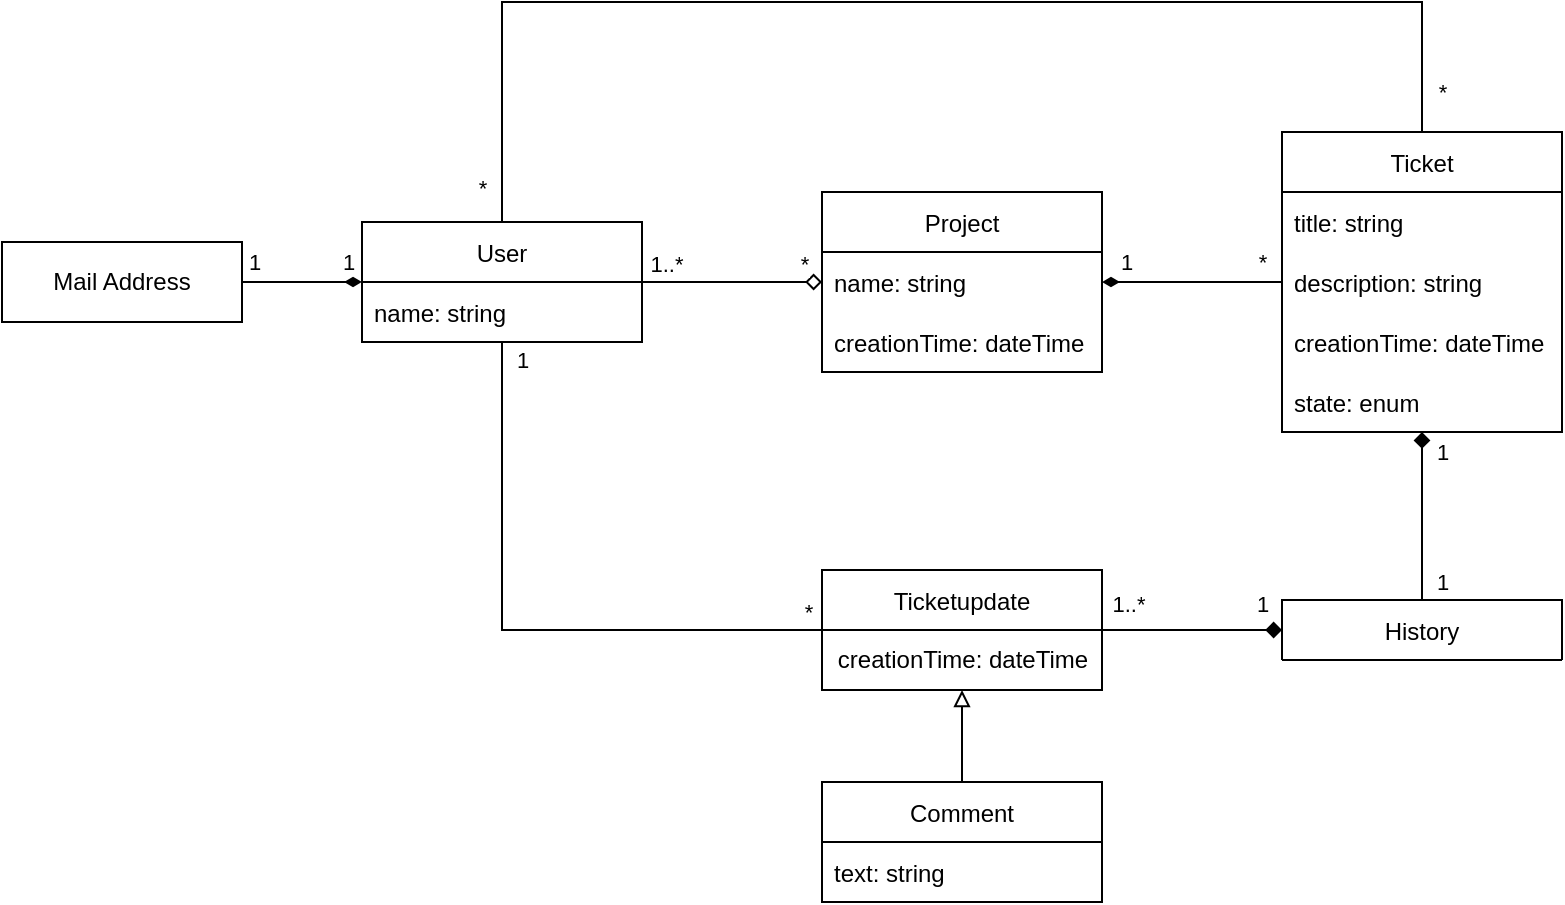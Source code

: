 <mxfile version="20.4.1" type="device"><diagram id="N0vrhGXMa29ggmEiaG3S" name="Seite-1"><mxGraphModel dx="1946" dy="782" grid="1" gridSize="10" guides="1" tooltips="1" connect="1" arrows="1" fold="1" page="1" pageScale="1" pageWidth="1169" pageHeight="827" math="0" shadow="0"><root><mxCell id="0"/><mxCell id="1" parent="0"/><mxCell id="2oug2jzdDHd_4wMWo9hz-18" style="edgeStyle=orthogonalEdgeStyle;rounded=0;orthogonalLoop=1;jettySize=auto;html=1;endArrow=diamond;endFill=0;" edge="1" parent="1" source="2oug2jzdDHd_4wMWo9hz-2" target="2oug2jzdDHd_4wMWo9hz-6"><mxGeometry relative="1" as="geometry"/></mxCell><mxCell id="2oug2jzdDHd_4wMWo9hz-32" value="1..*" style="edgeLabel;html=1;align=center;verticalAlign=middle;resizable=0;points=[];" vertex="1" connectable="0" parent="2oug2jzdDHd_4wMWo9hz-18"><mxGeometry x="-0.743" y="1" relative="1" as="geometry"><mxPoint y="-8" as="offset"/></mxGeometry></mxCell><mxCell id="2oug2jzdDHd_4wMWo9hz-33" value="*" style="edgeLabel;html=1;align=center;verticalAlign=middle;resizable=0;points=[];" vertex="1" connectable="0" parent="2oug2jzdDHd_4wMWo9hz-18"><mxGeometry x="0.755" y="-1" relative="1" as="geometry"><mxPoint x="2" y="-10" as="offset"/></mxGeometry></mxCell><mxCell id="2oug2jzdDHd_4wMWo9hz-24" style="edgeStyle=orthogonalEdgeStyle;rounded=0;orthogonalLoop=1;jettySize=auto;html=1;endArrow=none;endFill=0;startArrow=diamondThin;startFill=1;" edge="1" parent="1" source="2oug2jzdDHd_4wMWo9hz-2" target="2oug2jzdDHd_4wMWo9hz-23"><mxGeometry relative="1" as="geometry"/></mxCell><mxCell id="2oug2jzdDHd_4wMWo9hz-28" value="1" style="edgeLabel;html=1;align=center;verticalAlign=middle;resizable=0;points=[];" vertex="1" connectable="0" parent="2oug2jzdDHd_4wMWo9hz-24"><mxGeometry x="-0.643" relative="1" as="geometry"><mxPoint x="3" y="-10" as="offset"/></mxGeometry></mxCell><mxCell id="2oug2jzdDHd_4wMWo9hz-29" value="1" style="edgeLabel;html=1;align=center;verticalAlign=middle;resizable=0;points=[];" vertex="1" connectable="0" parent="2oug2jzdDHd_4wMWo9hz-24"><mxGeometry x="0.861" relative="1" as="geometry"><mxPoint x="2" y="-10" as="offset"/></mxGeometry></mxCell><mxCell id="2oug2jzdDHd_4wMWo9hz-2" value="User" style="swimlane;fontStyle=0;childLayout=stackLayout;horizontal=1;startSize=30;horizontalStack=0;resizeParent=1;resizeParentMax=0;resizeLast=0;collapsible=1;marginBottom=0;" vertex="1" parent="1"><mxGeometry x="270" y="180" width="140" height="60" as="geometry"/></mxCell><mxCell id="2oug2jzdDHd_4wMWo9hz-3" value="name: string" style="text;strokeColor=none;fillColor=none;align=left;verticalAlign=middle;spacingLeft=4;spacingRight=4;overflow=hidden;points=[[0,0.5],[1,0.5]];portConstraint=eastwest;rotatable=0;" vertex="1" parent="2oug2jzdDHd_4wMWo9hz-2"><mxGeometry y="30" width="140" height="30" as="geometry"/></mxCell><mxCell id="2oug2jzdDHd_4wMWo9hz-19" style="edgeStyle=orthogonalEdgeStyle;rounded=0;orthogonalLoop=1;jettySize=auto;html=1;endArrow=none;endFill=0;startArrow=diamondThin;startFill=1;" edge="1" parent="1" source="2oug2jzdDHd_4wMWo9hz-6" target="2oug2jzdDHd_4wMWo9hz-10"><mxGeometry relative="1" as="geometry"/></mxCell><mxCell id="2oug2jzdDHd_4wMWo9hz-35" value="1" style="edgeLabel;html=1;align=center;verticalAlign=middle;resizable=0;points=[];" vertex="1" connectable="0" parent="2oug2jzdDHd_4wMWo9hz-19"><mxGeometry x="-0.661" y="-1" relative="1" as="geometry"><mxPoint x="-4" y="-11" as="offset"/></mxGeometry></mxCell><mxCell id="2oug2jzdDHd_4wMWo9hz-36" value="*" style="edgeLabel;html=1;align=center;verticalAlign=middle;resizable=0;points=[];" vertex="1" connectable="0" parent="2oug2jzdDHd_4wMWo9hz-19"><mxGeometry x="0.725" y="-1" relative="1" as="geometry"><mxPoint x="2" y="-11" as="offset"/></mxGeometry></mxCell><mxCell id="2oug2jzdDHd_4wMWo9hz-6" value="Project" style="swimlane;fontStyle=0;childLayout=stackLayout;horizontal=1;startSize=30;horizontalStack=0;resizeParent=1;resizeParentMax=0;resizeLast=0;collapsible=1;marginBottom=0;" vertex="1" parent="1"><mxGeometry x="500" y="165" width="140" height="90" as="geometry"/></mxCell><mxCell id="2oug2jzdDHd_4wMWo9hz-7" value="name: string" style="text;strokeColor=none;fillColor=none;align=left;verticalAlign=middle;spacingLeft=4;spacingRight=4;overflow=hidden;points=[[0,0.5],[1,0.5]];portConstraint=eastwest;rotatable=0;" vertex="1" parent="2oug2jzdDHd_4wMWo9hz-6"><mxGeometry y="30" width="140" height="30" as="geometry"/></mxCell><mxCell id="2oug2jzdDHd_4wMWo9hz-8" value="creationTime: dateTime" style="text;strokeColor=none;fillColor=none;align=left;verticalAlign=middle;spacingLeft=4;spacingRight=4;overflow=hidden;points=[[0,0.5],[1,0.5]];portConstraint=eastwest;rotatable=0;" vertex="1" parent="2oug2jzdDHd_4wMWo9hz-6"><mxGeometry y="60" width="140" height="30" as="geometry"/></mxCell><mxCell id="2oug2jzdDHd_4wMWo9hz-42" style="edgeStyle=orthogonalEdgeStyle;rounded=0;orthogonalLoop=1;jettySize=auto;html=1;startArrow=diamond;startFill=1;endArrow=none;endFill=0;" edge="1" parent="1" source="2oug2jzdDHd_4wMWo9hz-10" target="2oug2jzdDHd_4wMWo9hz-38"><mxGeometry relative="1" as="geometry"/></mxCell><mxCell id="2oug2jzdDHd_4wMWo9hz-50" value="1" style="edgeLabel;html=1;align=center;verticalAlign=middle;resizable=0;points=[];" vertex="1" connectable="0" parent="2oug2jzdDHd_4wMWo9hz-42"><mxGeometry x="0.688" y="1" relative="1" as="geometry"><mxPoint x="9" y="4" as="offset"/></mxGeometry></mxCell><mxCell id="2oug2jzdDHd_4wMWo9hz-51" value="1" style="edgeLabel;html=1;align=center;verticalAlign=middle;resizable=0;points=[];" vertex="1" connectable="0" parent="2oug2jzdDHd_4wMWo9hz-42"><mxGeometry x="-0.636" y="1" relative="1" as="geometry"><mxPoint x="9" y="-6" as="offset"/></mxGeometry></mxCell><mxCell id="2oug2jzdDHd_4wMWo9hz-10" value="Ticket" style="swimlane;fontStyle=0;childLayout=stackLayout;horizontal=1;startSize=30;horizontalStack=0;resizeParent=1;resizeParentMax=0;resizeLast=0;collapsible=1;marginBottom=0;" vertex="1" parent="1"><mxGeometry x="730" y="135" width="140" height="150" as="geometry"/></mxCell><mxCell id="2oug2jzdDHd_4wMWo9hz-11" value="title: string" style="text;strokeColor=none;fillColor=none;align=left;verticalAlign=middle;spacingLeft=4;spacingRight=4;overflow=hidden;points=[[0,0.5],[1,0.5]];portConstraint=eastwest;rotatable=0;" vertex="1" parent="2oug2jzdDHd_4wMWo9hz-10"><mxGeometry y="30" width="140" height="30" as="geometry"/></mxCell><mxCell id="2oug2jzdDHd_4wMWo9hz-12" value="description: string" style="text;strokeColor=none;fillColor=none;align=left;verticalAlign=middle;spacingLeft=4;spacingRight=4;overflow=hidden;points=[[0,0.5],[1,0.5]];portConstraint=eastwest;rotatable=0;" vertex="1" parent="2oug2jzdDHd_4wMWo9hz-10"><mxGeometry y="60" width="140" height="30" as="geometry"/></mxCell><mxCell id="2oug2jzdDHd_4wMWo9hz-13" value="creationTime: dateTime" style="text;strokeColor=none;fillColor=none;align=left;verticalAlign=middle;spacingLeft=4;spacingRight=4;overflow=hidden;points=[[0,0.5],[1,0.5]];portConstraint=eastwest;rotatable=0;" vertex="1" parent="2oug2jzdDHd_4wMWo9hz-10"><mxGeometry y="90" width="140" height="30" as="geometry"/></mxCell><mxCell id="2oug2jzdDHd_4wMWo9hz-52" value="state: enum" style="text;strokeColor=none;fillColor=none;align=left;verticalAlign=middle;spacingLeft=4;spacingRight=4;overflow=hidden;points=[[0,0.5],[1,0.5]];portConstraint=eastwest;rotatable=0;" vertex="1" parent="2oug2jzdDHd_4wMWo9hz-10"><mxGeometry y="120" width="140" height="30" as="geometry"/></mxCell><mxCell id="2oug2jzdDHd_4wMWo9hz-14" value="Comment" style="swimlane;fontStyle=0;childLayout=stackLayout;horizontal=1;startSize=30;horizontalStack=0;resizeParent=1;resizeParentMax=0;resizeLast=0;collapsible=1;marginBottom=0;" vertex="1" parent="1"><mxGeometry x="500" y="460" width="140" height="60" as="geometry"/></mxCell><mxCell id="2oug2jzdDHd_4wMWo9hz-15" value="text: string" style="text;strokeColor=none;fillColor=none;align=left;verticalAlign=middle;spacingLeft=4;spacingRight=4;overflow=hidden;points=[[0,0.5],[1,0.5]];portConstraint=eastwest;rotatable=0;" vertex="1" parent="2oug2jzdDHd_4wMWo9hz-14"><mxGeometry y="30" width="140" height="30" as="geometry"/></mxCell><mxCell id="2oug2jzdDHd_4wMWo9hz-23" value="Mail Address" style="rounded=0;whiteSpace=wrap;html=1;" vertex="1" parent="1"><mxGeometry x="90" y="190" width="120" height="40" as="geometry"/></mxCell><mxCell id="2oug2jzdDHd_4wMWo9hz-25" value="" style="endArrow=none;startArrow=none;endFill=0;startFill=0;html=1;rounded=0;edgeStyle=orthogonalEdgeStyle;" edge="1" parent="1" source="2oug2jzdDHd_4wMWo9hz-2" target="2oug2jzdDHd_4wMWo9hz-10"><mxGeometry width="160" relative="1" as="geometry"><mxPoint x="550" y="280" as="sourcePoint"/><mxPoint x="710" y="280" as="targetPoint"/><Array as="points"><mxPoint x="340" y="70"/><mxPoint x="800" y="70"/></Array></mxGeometry></mxCell><mxCell id="2oug2jzdDHd_4wMWo9hz-26" value="*" style="edgeLabel;html=1;align=center;verticalAlign=middle;resizable=0;points=[];" vertex="1" connectable="0" parent="2oug2jzdDHd_4wMWo9hz-25"><mxGeometry x="0.921" y="1" relative="1" as="geometry"><mxPoint x="9" y="5" as="offset"/></mxGeometry></mxCell><mxCell id="2oug2jzdDHd_4wMWo9hz-27" value="*" style="edgeLabel;html=1;align=center;verticalAlign=middle;resizable=0;points=[];" vertex="1" connectable="0" parent="2oug2jzdDHd_4wMWo9hz-25"><mxGeometry x="-0.946" relative="1" as="geometry"><mxPoint x="-10" as="offset"/></mxGeometry></mxCell><mxCell id="2oug2jzdDHd_4wMWo9hz-47" style="edgeStyle=orthogonalEdgeStyle;rounded=0;orthogonalLoop=1;jettySize=auto;html=1;startArrow=diamond;startFill=1;endArrow=none;endFill=0;" edge="1" parent="1" source="2oug2jzdDHd_4wMWo9hz-38" target="2oug2jzdDHd_4wMWo9hz-43"><mxGeometry relative="1" as="geometry"/></mxCell><mxCell id="2oug2jzdDHd_4wMWo9hz-48" value="1" style="edgeLabel;html=1;align=center;verticalAlign=middle;resizable=0;points=[];" vertex="1" connectable="0" parent="2oug2jzdDHd_4wMWo9hz-47"><mxGeometry x="-0.758" relative="1" as="geometry"><mxPoint x="1" y="-13" as="offset"/></mxGeometry></mxCell><mxCell id="2oug2jzdDHd_4wMWo9hz-49" value="1..*" style="edgeLabel;html=1;align=center;verticalAlign=middle;resizable=0;points=[];" vertex="1" connectable="0" parent="2oug2jzdDHd_4wMWo9hz-47"><mxGeometry x="0.724" y="1" relative="1" as="geometry"><mxPoint y="-14" as="offset"/></mxGeometry></mxCell><mxCell id="2oug2jzdDHd_4wMWo9hz-38" value="History" style="swimlane;fontStyle=0;childLayout=stackLayout;horizontal=1;startSize=30;horizontalStack=0;resizeParent=1;resizeParentMax=0;resizeLast=0;collapsible=1;marginBottom=0;rounded=0;" vertex="1" parent="1"><mxGeometry x="730" y="369" width="140" height="30" as="geometry"/></mxCell><mxCell id="2oug2jzdDHd_4wMWo9hz-53" style="edgeStyle=orthogonalEdgeStyle;rounded=0;orthogonalLoop=1;jettySize=auto;html=1;startArrow=none;startFill=0;endArrow=none;endFill=0;" edge="1" parent="1" source="2oug2jzdDHd_4wMWo9hz-43" target="2oug2jzdDHd_4wMWo9hz-2"><mxGeometry relative="1" as="geometry"><Array as="points"><mxPoint x="340" y="384"/></Array></mxGeometry></mxCell><mxCell id="2oug2jzdDHd_4wMWo9hz-55" value="1" style="edgeLabel;html=1;align=center;verticalAlign=middle;resizable=0;points=[];" vertex="1" connectable="0" parent="2oug2jzdDHd_4wMWo9hz-53"><mxGeometry x="0.98" y="2" relative="1" as="geometry"><mxPoint x="12" y="6" as="offset"/></mxGeometry></mxCell><mxCell id="2oug2jzdDHd_4wMWo9hz-61" value="*" style="edgeLabel;html=1;align=center;verticalAlign=middle;resizable=0;points=[];" vertex="1" connectable="0" parent="2oug2jzdDHd_4wMWo9hz-53"><mxGeometry x="-0.886" relative="1" as="geometry"><mxPoint x="10" y="-9" as="offset"/></mxGeometry></mxCell><mxCell id="2oug2jzdDHd_4wMWo9hz-58" style="edgeStyle=orthogonalEdgeStyle;rounded=0;orthogonalLoop=1;jettySize=auto;html=1;startArrow=block;startFill=0;endArrow=none;endFill=0;" edge="1" parent="1" source="2oug2jzdDHd_4wMWo9hz-43" target="2oug2jzdDHd_4wMWo9hz-14"><mxGeometry relative="1" as="geometry"/></mxCell><mxCell id="2oug2jzdDHd_4wMWo9hz-43" value="Ticketupdate" style="swimlane;fontStyle=0;childLayout=stackLayout;horizontal=1;startSize=30;horizontalStack=0;resizeParent=1;resizeParentMax=0;resizeLast=0;collapsible=1;marginBottom=0;rounded=0;" vertex="1" parent="1"><mxGeometry x="500" y="354" width="140" height="60" as="geometry"/></mxCell><mxCell id="2oug2jzdDHd_4wMWo9hz-57" value="creationTime: dateTime" style="text;html=1;align=center;verticalAlign=middle;resizable=0;points=[];autosize=1;strokeColor=none;fillColor=none;" vertex="1" parent="2oug2jzdDHd_4wMWo9hz-43"><mxGeometry y="30" width="140" height="30" as="geometry"/></mxCell></root></mxGraphModel></diagram></mxfile>